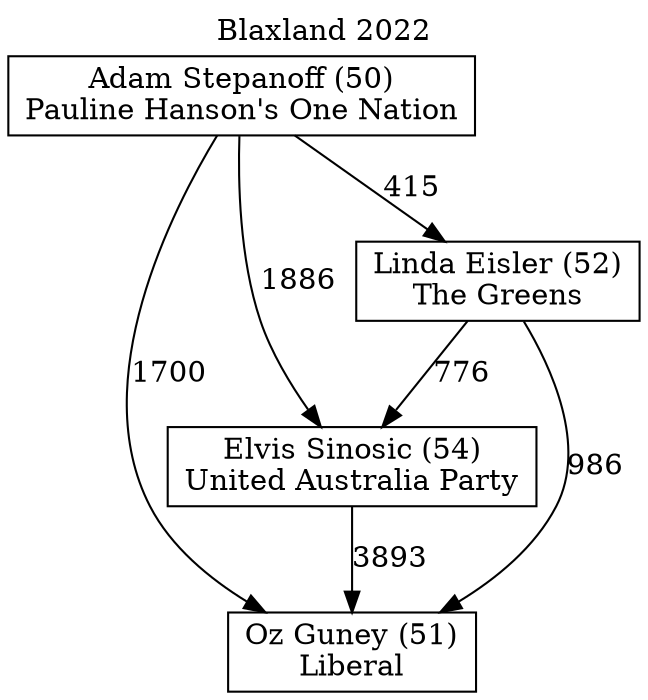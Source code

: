 // House preference flow
digraph "Oz Guney (51)_Blaxland_2022" {
	graph [label="Blaxland 2022" labelloc=t mclimit=10]
	node [shape=box]
	"Oz Guney (51)" [label="Oz Guney (51)
Liberal"]
	"Elvis Sinosic (54)" [label="Elvis Sinosic (54)
United Australia Party"]
	"Linda Eisler (52)" [label="Linda Eisler (52)
The Greens"]
	"Adam Stepanoff (50)" [label="Adam Stepanoff (50)
Pauline Hanson's One Nation"]
	"Elvis Sinosic (54)" -> "Oz Guney (51)" [label=3893]
	"Linda Eisler (52)" -> "Elvis Sinosic (54)" [label=776]
	"Adam Stepanoff (50)" -> "Linda Eisler (52)" [label=415]
	"Linda Eisler (52)" -> "Oz Guney (51)" [label=986]
	"Adam Stepanoff (50)" -> "Oz Guney (51)" [label=1700]
	"Adam Stepanoff (50)" -> "Elvis Sinosic (54)" [label=1886]
}
